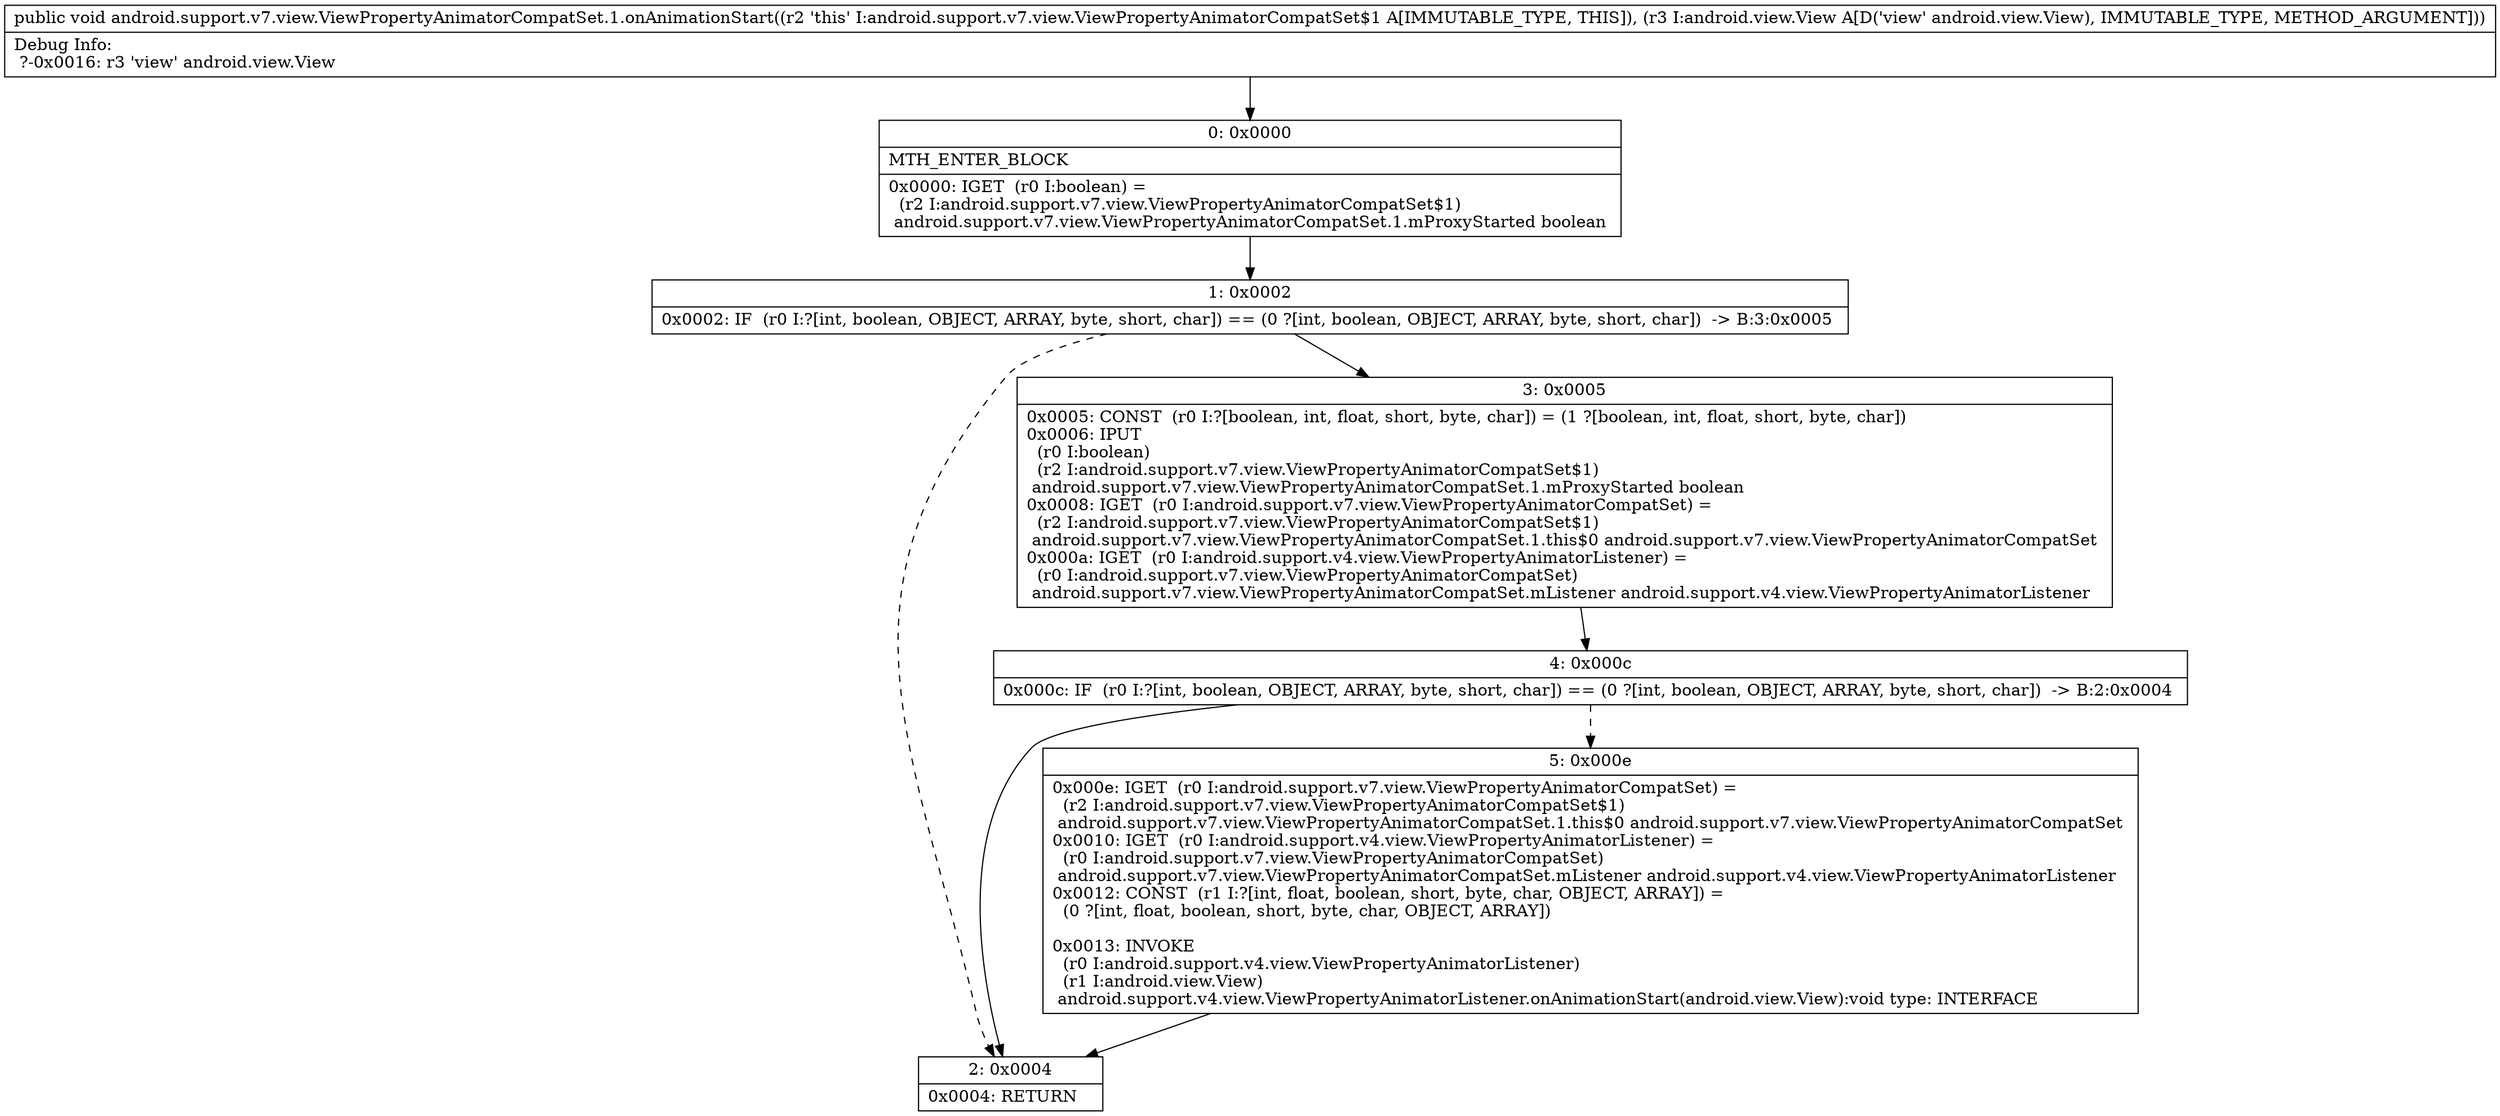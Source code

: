 digraph "CFG forandroid.support.v7.view.ViewPropertyAnimatorCompatSet.1.onAnimationStart(Landroid\/view\/View;)V" {
Node_0 [shape=record,label="{0\:\ 0x0000|MTH_ENTER_BLOCK\l|0x0000: IGET  (r0 I:boolean) = \l  (r2 I:android.support.v7.view.ViewPropertyAnimatorCompatSet$1)\l android.support.v7.view.ViewPropertyAnimatorCompatSet.1.mProxyStarted boolean \l}"];
Node_1 [shape=record,label="{1\:\ 0x0002|0x0002: IF  (r0 I:?[int, boolean, OBJECT, ARRAY, byte, short, char]) == (0 ?[int, boolean, OBJECT, ARRAY, byte, short, char])  \-\> B:3:0x0005 \l}"];
Node_2 [shape=record,label="{2\:\ 0x0004|0x0004: RETURN   \l}"];
Node_3 [shape=record,label="{3\:\ 0x0005|0x0005: CONST  (r0 I:?[boolean, int, float, short, byte, char]) = (1 ?[boolean, int, float, short, byte, char]) \l0x0006: IPUT  \l  (r0 I:boolean)\l  (r2 I:android.support.v7.view.ViewPropertyAnimatorCompatSet$1)\l android.support.v7.view.ViewPropertyAnimatorCompatSet.1.mProxyStarted boolean \l0x0008: IGET  (r0 I:android.support.v7.view.ViewPropertyAnimatorCompatSet) = \l  (r2 I:android.support.v7.view.ViewPropertyAnimatorCompatSet$1)\l android.support.v7.view.ViewPropertyAnimatorCompatSet.1.this$0 android.support.v7.view.ViewPropertyAnimatorCompatSet \l0x000a: IGET  (r0 I:android.support.v4.view.ViewPropertyAnimatorListener) = \l  (r0 I:android.support.v7.view.ViewPropertyAnimatorCompatSet)\l android.support.v7.view.ViewPropertyAnimatorCompatSet.mListener android.support.v4.view.ViewPropertyAnimatorListener \l}"];
Node_4 [shape=record,label="{4\:\ 0x000c|0x000c: IF  (r0 I:?[int, boolean, OBJECT, ARRAY, byte, short, char]) == (0 ?[int, boolean, OBJECT, ARRAY, byte, short, char])  \-\> B:2:0x0004 \l}"];
Node_5 [shape=record,label="{5\:\ 0x000e|0x000e: IGET  (r0 I:android.support.v7.view.ViewPropertyAnimatorCompatSet) = \l  (r2 I:android.support.v7.view.ViewPropertyAnimatorCompatSet$1)\l android.support.v7.view.ViewPropertyAnimatorCompatSet.1.this$0 android.support.v7.view.ViewPropertyAnimatorCompatSet \l0x0010: IGET  (r0 I:android.support.v4.view.ViewPropertyAnimatorListener) = \l  (r0 I:android.support.v7.view.ViewPropertyAnimatorCompatSet)\l android.support.v7.view.ViewPropertyAnimatorCompatSet.mListener android.support.v4.view.ViewPropertyAnimatorListener \l0x0012: CONST  (r1 I:?[int, float, boolean, short, byte, char, OBJECT, ARRAY]) = \l  (0 ?[int, float, boolean, short, byte, char, OBJECT, ARRAY])\l \l0x0013: INVOKE  \l  (r0 I:android.support.v4.view.ViewPropertyAnimatorListener)\l  (r1 I:android.view.View)\l android.support.v4.view.ViewPropertyAnimatorListener.onAnimationStart(android.view.View):void type: INTERFACE \l}"];
MethodNode[shape=record,label="{public void android.support.v7.view.ViewPropertyAnimatorCompatSet.1.onAnimationStart((r2 'this' I:android.support.v7.view.ViewPropertyAnimatorCompatSet$1 A[IMMUTABLE_TYPE, THIS]), (r3 I:android.view.View A[D('view' android.view.View), IMMUTABLE_TYPE, METHOD_ARGUMENT]))  | Debug Info:\l  ?\-0x0016: r3 'view' android.view.View\l}"];
MethodNode -> Node_0;
Node_0 -> Node_1;
Node_1 -> Node_2[style=dashed];
Node_1 -> Node_3;
Node_3 -> Node_4;
Node_4 -> Node_2;
Node_4 -> Node_5[style=dashed];
Node_5 -> Node_2;
}

